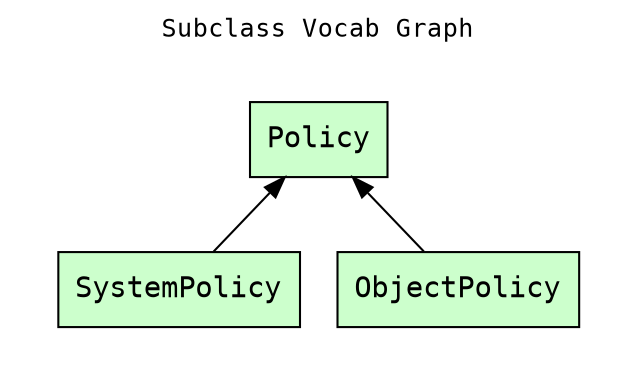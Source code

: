 
    digraph subclass_vocab_graph {
    rankdir=BT
    fontname=Courier; fontsize=12; labelloc=t
    label="Subclass Vocab Graph"
    subgraph cluster_subclass { label=""; color=white; penwidth=0
    subgraph cluster_subclass_inner { label=""; color=white
            node[shape=box style="filled" fillcolor="#CCFFCC" peripheries=1 fontname=Courier]
                            
    "ObjectPolicy" -> "Policy"                            
    "SystemPolicy" -> "Policy"            
            
    }}            
    }        
